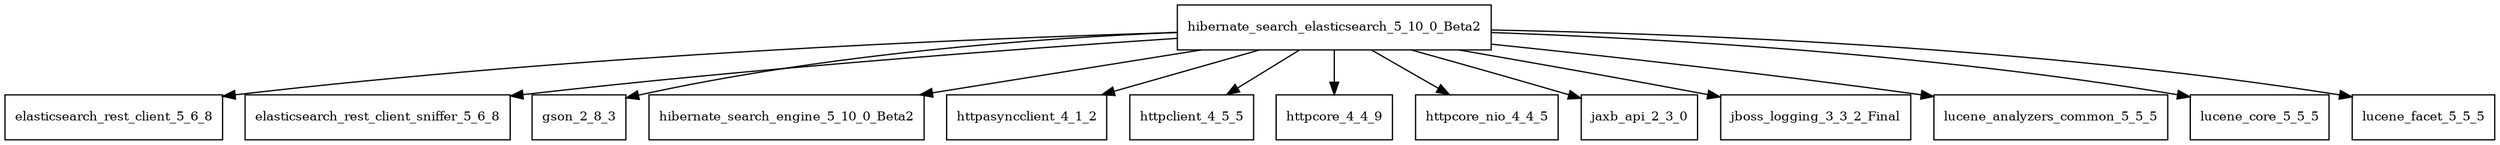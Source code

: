 digraph hibernate_search_elasticsearch_5_10_0_Beta2_dependencies {
  node [shape = box, fontsize=10.0];
  hibernate_search_elasticsearch_5_10_0_Beta2 -> elasticsearch_rest_client_5_6_8;
  hibernate_search_elasticsearch_5_10_0_Beta2 -> elasticsearch_rest_client_sniffer_5_6_8;
  hibernate_search_elasticsearch_5_10_0_Beta2 -> gson_2_8_3;
  hibernate_search_elasticsearch_5_10_0_Beta2 -> hibernate_search_engine_5_10_0_Beta2;
  hibernate_search_elasticsearch_5_10_0_Beta2 -> httpasyncclient_4_1_2;
  hibernate_search_elasticsearch_5_10_0_Beta2 -> httpclient_4_5_5;
  hibernate_search_elasticsearch_5_10_0_Beta2 -> httpcore_4_4_9;
  hibernate_search_elasticsearch_5_10_0_Beta2 -> httpcore_nio_4_4_5;
  hibernate_search_elasticsearch_5_10_0_Beta2 -> jaxb_api_2_3_0;
  hibernate_search_elasticsearch_5_10_0_Beta2 -> jboss_logging_3_3_2_Final;
  hibernate_search_elasticsearch_5_10_0_Beta2 -> lucene_analyzers_common_5_5_5;
  hibernate_search_elasticsearch_5_10_0_Beta2 -> lucene_core_5_5_5;
  hibernate_search_elasticsearch_5_10_0_Beta2 -> lucene_facet_5_5_5;
}
